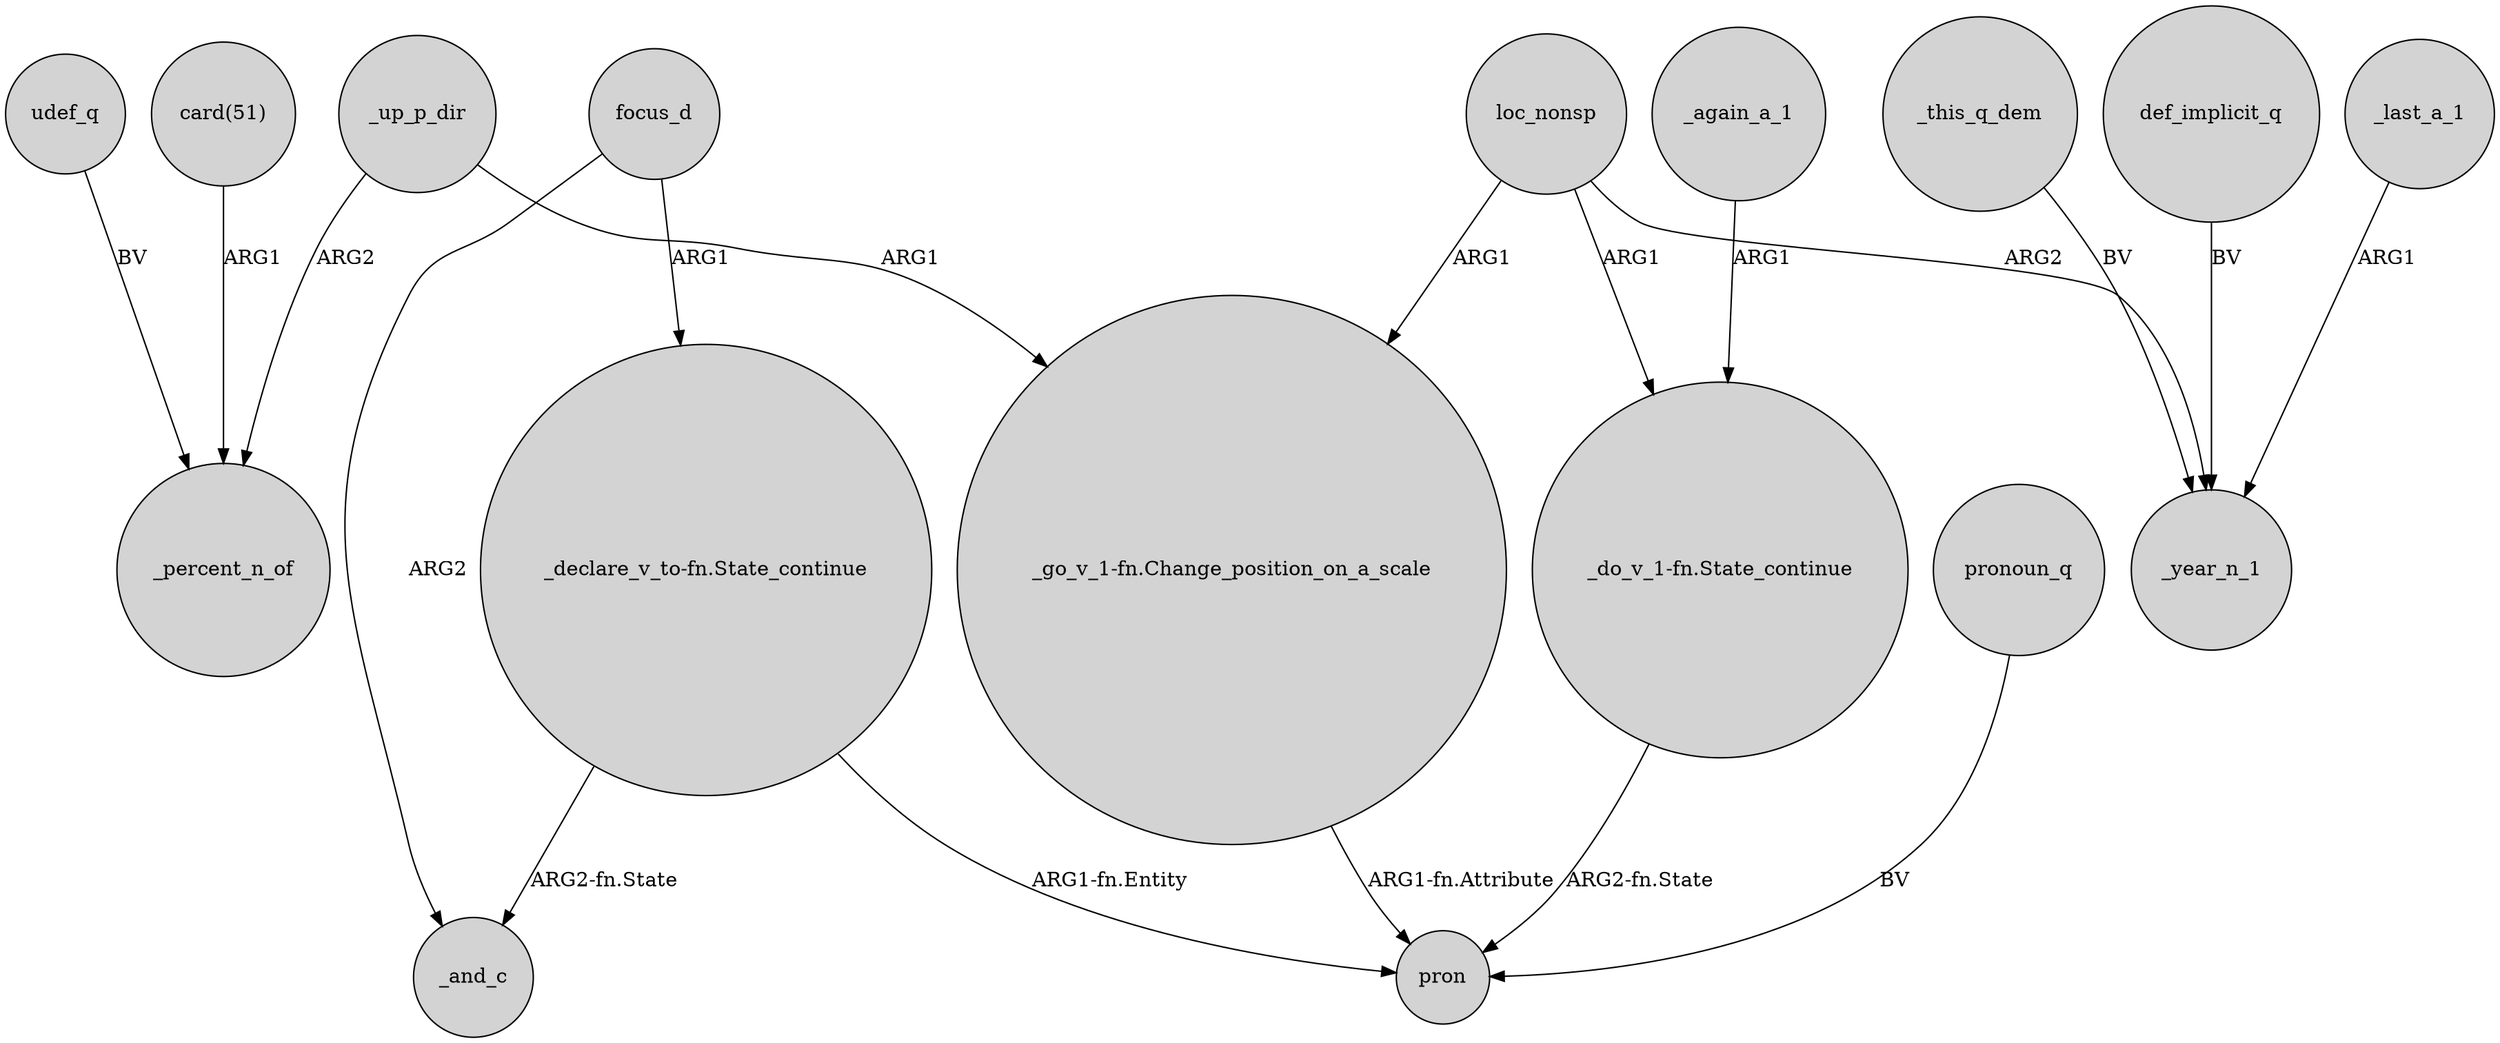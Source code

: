 digraph {
	node [shape=circle style=filled]
	"card(51)" -> _percent_n_of [label=ARG1]
	udef_q -> _percent_n_of [label=BV]
	_up_p_dir -> _percent_n_of [label=ARG2]
	_up_p_dir -> "_go_v_1-fn.Change_position_on_a_scale" [label=ARG1]
	loc_nonsp -> "_go_v_1-fn.Change_position_on_a_scale" [label=ARG1]
	def_implicit_q -> _year_n_1 [label=BV]
	_last_a_1 -> _year_n_1 [label=ARG1]
	focus_d -> "_declare_v_to-fn.State_continue" [label=ARG1]
	"_go_v_1-fn.Change_position_on_a_scale" -> pron [label="ARG1-fn.Attribute"]
	loc_nonsp -> _year_n_1 [label=ARG2]
	_this_q_dem -> _year_n_1 [label=BV]
	"_do_v_1-fn.State_continue" -> pron [label="ARG2-fn.State"]
	pronoun_q -> pron [label=BV]
	"_declare_v_to-fn.State_continue" -> pron [label="ARG1-fn.Entity"]
	loc_nonsp -> "_do_v_1-fn.State_continue" [label=ARG1]
	"_declare_v_to-fn.State_continue" -> _and_c [label="ARG2-fn.State"]
	focus_d -> _and_c [label=ARG2]
	_again_a_1 -> "_do_v_1-fn.State_continue" [label=ARG1]
}
